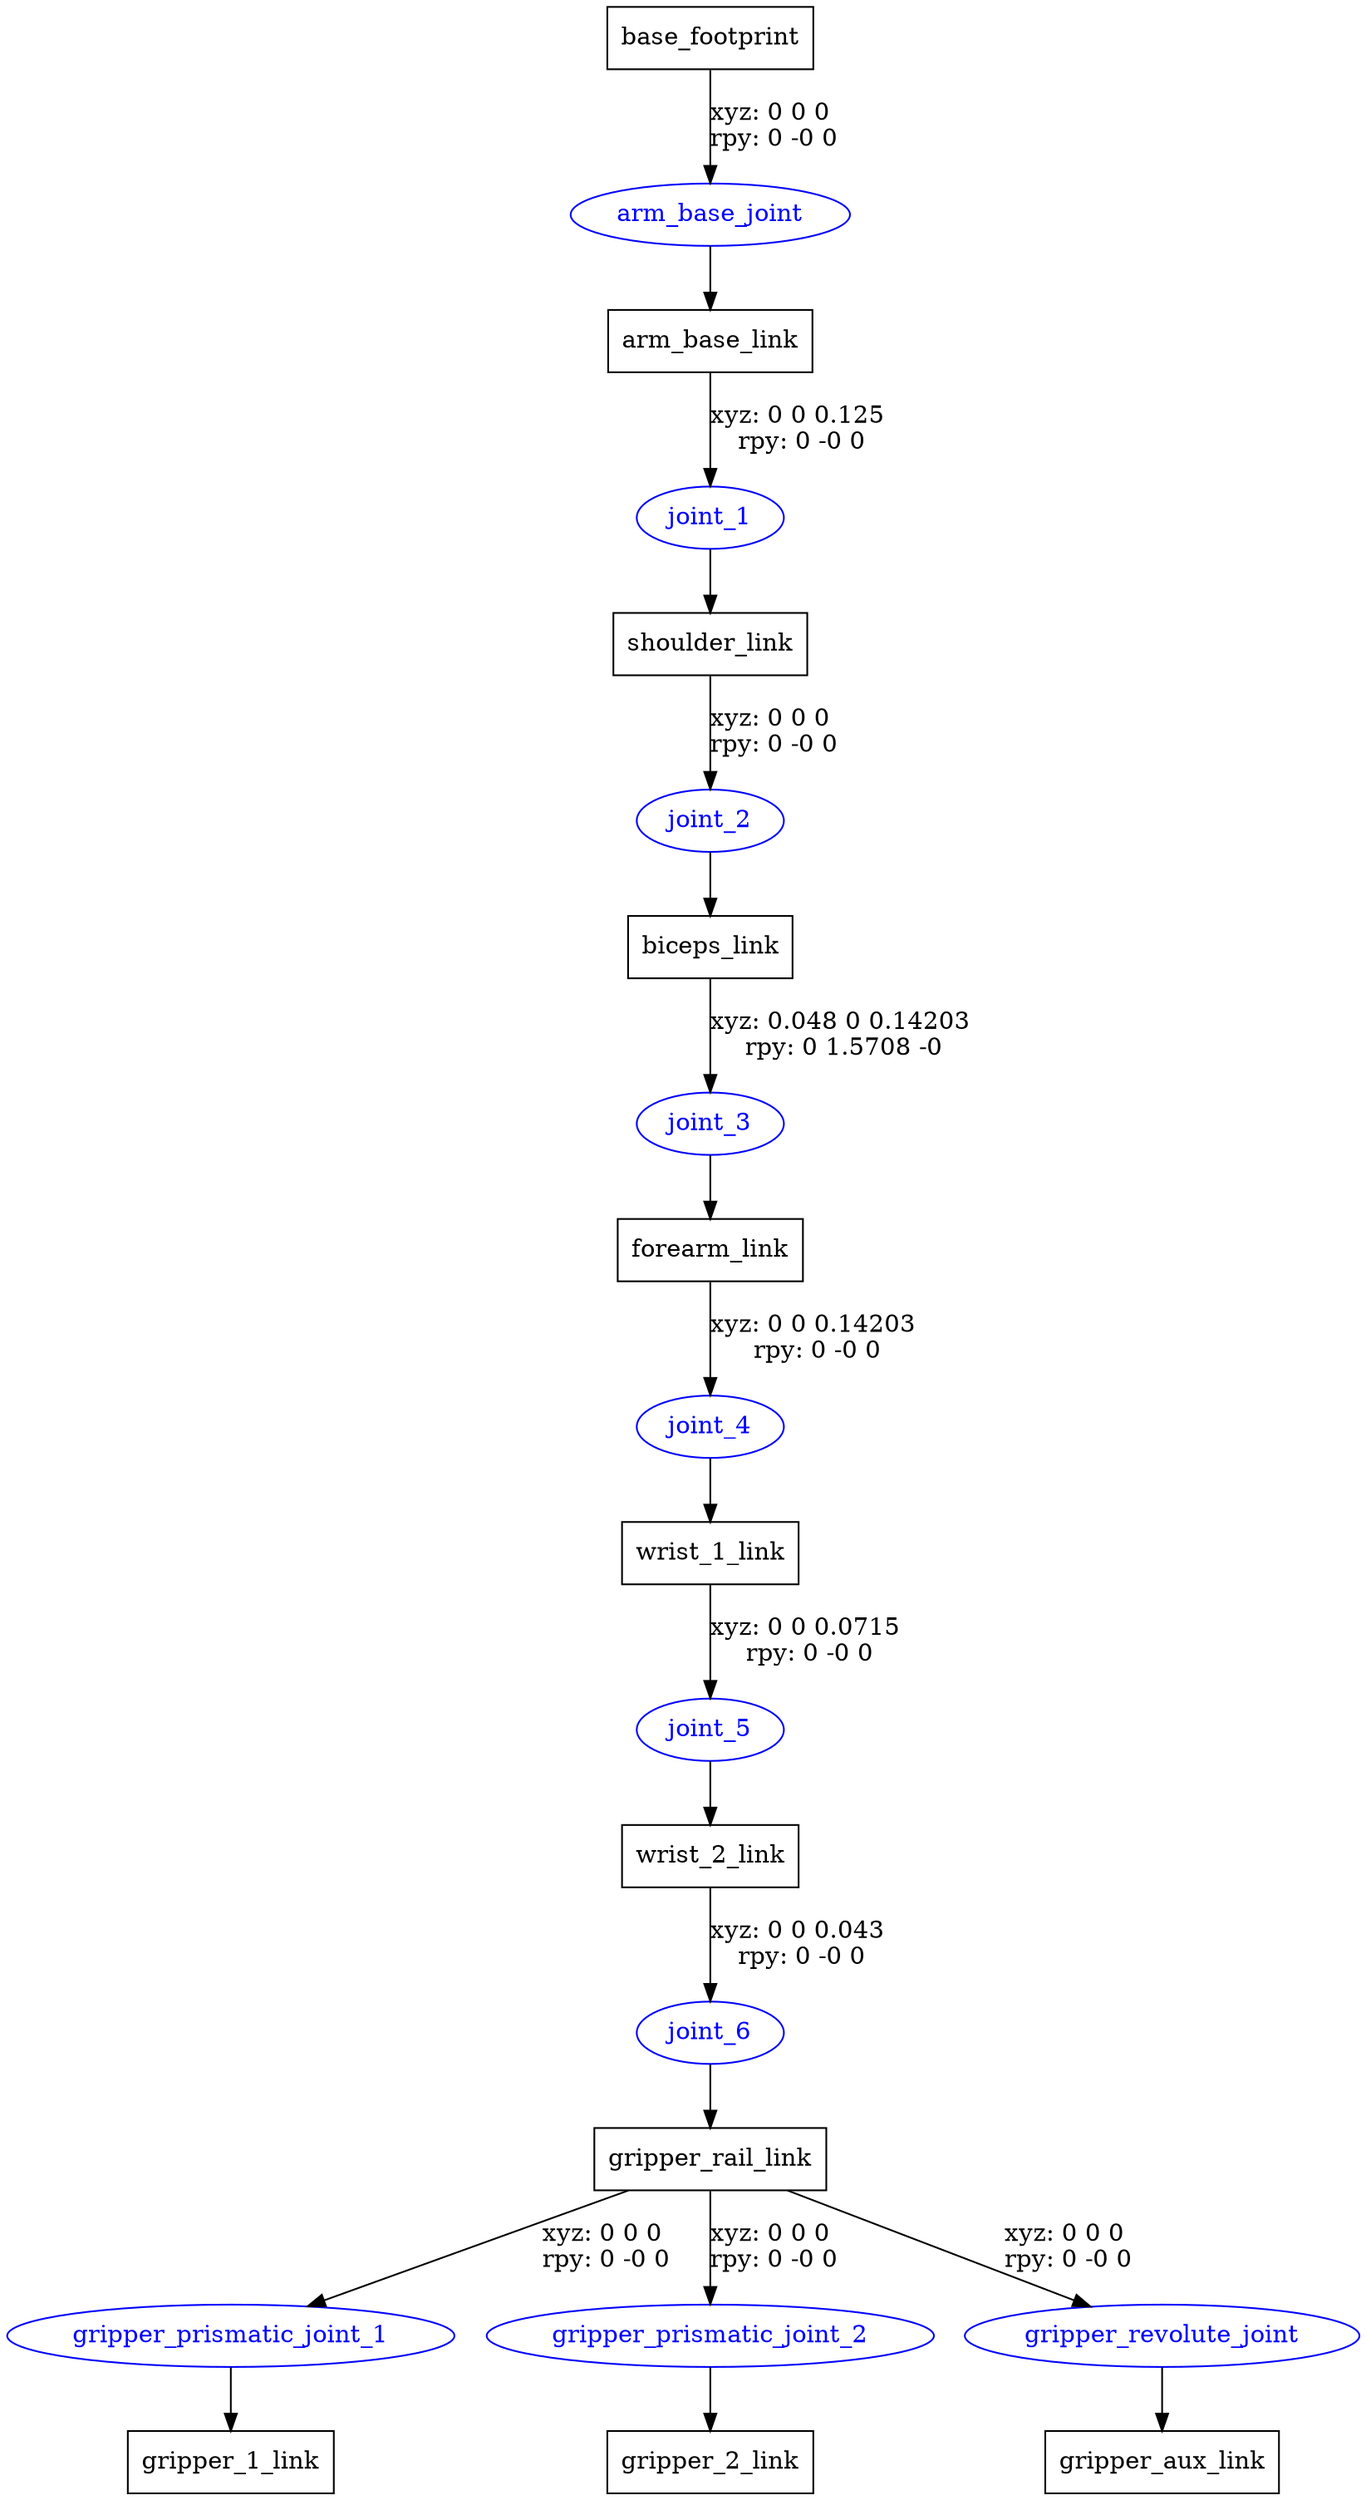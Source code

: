 digraph G {
node [shape=box];
"base_footprint" [label="base_footprint"];
"arm_base_link" [label="arm_base_link"];
"shoulder_link" [label="shoulder_link"];
"biceps_link" [label="biceps_link"];
"forearm_link" [label="forearm_link"];
"wrist_1_link" [label="wrist_1_link"];
"wrist_2_link" [label="wrist_2_link"];
"gripper_rail_link" [label="gripper_rail_link"];
"gripper_1_link" [label="gripper_1_link"];
"gripper_2_link" [label="gripper_2_link"];
"gripper_aux_link" [label="gripper_aux_link"];
node [shape=ellipse, color=blue, fontcolor=blue];
"base_footprint" -> "arm_base_joint" [label="xyz: 0 0 0 \nrpy: 0 -0 0"]
"arm_base_joint" -> "arm_base_link"
"arm_base_link" -> "joint_1" [label="xyz: 0 0 0.125 \nrpy: 0 -0 0"]
"joint_1" -> "shoulder_link"
"shoulder_link" -> "joint_2" [label="xyz: 0 0 0 \nrpy: 0 -0 0"]
"joint_2" -> "biceps_link"
"biceps_link" -> "joint_3" [label="xyz: 0.048 0 0.14203 \nrpy: 0 1.5708 -0"]
"joint_3" -> "forearm_link"
"forearm_link" -> "joint_4" [label="xyz: 0 0 0.14203 \nrpy: 0 -0 0"]
"joint_4" -> "wrist_1_link"
"wrist_1_link" -> "joint_5" [label="xyz: 0 0 0.0715 \nrpy: 0 -0 0"]
"joint_5" -> "wrist_2_link"
"wrist_2_link" -> "joint_6" [label="xyz: 0 0 0.043 \nrpy: 0 -0 0"]
"joint_6" -> "gripper_rail_link"
"gripper_rail_link" -> "gripper_prismatic_joint_1" [label="xyz: 0 0 0 \nrpy: 0 -0 0"]
"gripper_prismatic_joint_1" -> "gripper_1_link"
"gripper_rail_link" -> "gripper_prismatic_joint_2" [label="xyz: 0 0 0 \nrpy: 0 -0 0"]
"gripper_prismatic_joint_2" -> "gripper_2_link"
"gripper_rail_link" -> "gripper_revolute_joint" [label="xyz: 0 0 0 \nrpy: 0 -0 0"]
"gripper_revolute_joint" -> "gripper_aux_link"
}
